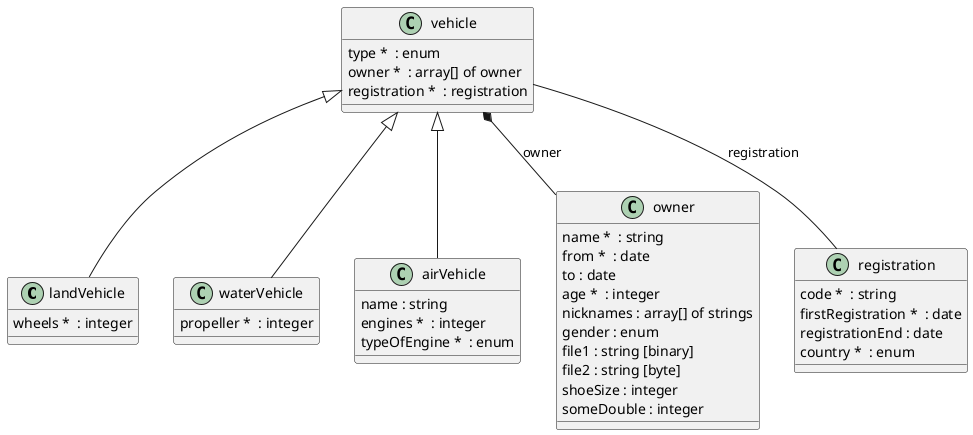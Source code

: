 @startuml

class landVehicle {
  wheels *  : integer 
}
vehicle <|-- landVehicle

class waterVehicle {
  propeller *  : integer 
}
vehicle <|-- waterVehicle

class airVehicle {
  name : string 
  engines *  : integer 
  typeOfEngine *  : enum 
}
vehicle <|-- airVehicle

class vehicle {
  type *  : enum 
  owner *  : array[] of owner 
  registration *  : registration 
}

vehicle *-- owner : owner

vehicle -- registration : registration

class owner {
  name *  : string 
  from *  : date 
  to : date 
  age *  : integer 
  nicknames : array[] of strings 
  gender : enum 
  file1 : string [binary] 
  file2 : string [byte] 
  shoeSize : integer 
  someDouble : integer 
}

class registration {
  code *  : string 
  firstRegistration *  : date 
  registrationEnd : date 
  country *  : enum 
}
@enduml
